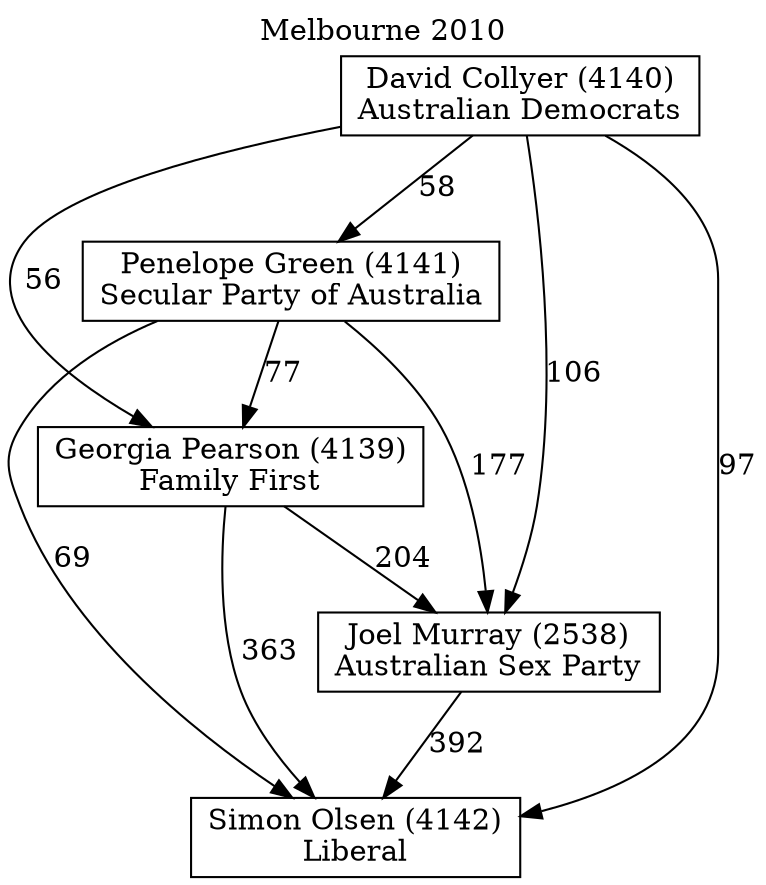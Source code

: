 // House preference flow
digraph "Simon Olsen (4142)_Melbourne_2010" {
	graph [label="Melbourne 2010" labelloc=t mclimit=10]
	node [shape=box]
	"Simon Olsen (4142)" [label="Simon Olsen (4142)
Liberal"]
	"Joel Murray (2538)" [label="Joel Murray (2538)
Australian Sex Party"]
	"Georgia Pearson (4139)" [label="Georgia Pearson (4139)
Family First"]
	"Penelope Green (4141)" [label="Penelope Green (4141)
Secular Party of Australia"]
	"David Collyer (4140)" [label="David Collyer (4140)
Australian Democrats"]
	"Joel Murray (2538)" -> "Simon Olsen (4142)" [label=392]
	"Georgia Pearson (4139)" -> "Joel Murray (2538)" [label=204]
	"Penelope Green (4141)" -> "Georgia Pearson (4139)" [label=77]
	"David Collyer (4140)" -> "Penelope Green (4141)" [label=58]
	"Georgia Pearson (4139)" -> "Simon Olsen (4142)" [label=363]
	"Penelope Green (4141)" -> "Simon Olsen (4142)" [label=69]
	"David Collyer (4140)" -> "Simon Olsen (4142)" [label=97]
	"David Collyer (4140)" -> "Georgia Pearson (4139)" [label=56]
	"Penelope Green (4141)" -> "Joel Murray (2538)" [label=177]
	"David Collyer (4140)" -> "Joel Murray (2538)" [label=106]
}
